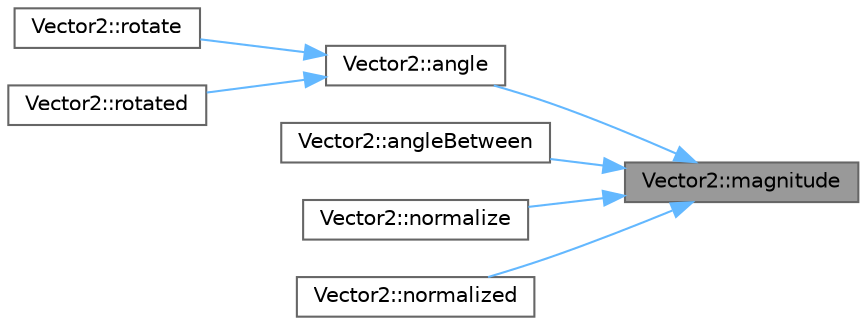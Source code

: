 digraph "Vector2::magnitude"
{
 // LATEX_PDF_SIZE
  bgcolor="transparent";
  edge [fontname=Helvetica,fontsize=10,labelfontname=Helvetica,labelfontsize=10];
  node [fontname=Helvetica,fontsize=10,shape=box,height=0.2,width=0.4];
  rankdir="RL";
  Node1 [id="Node000001",label="Vector2::magnitude",height=0.2,width=0.4,color="gray40", fillcolor="grey60", style="filled", fontcolor="black",tooltip=" "];
  Node1 -> Node2 [id="edge1_Node000001_Node000002",dir="back",color="steelblue1",style="solid",tooltip=" "];
  Node2 [id="Node000002",label="Vector2::angle",height=0.2,width=0.4,color="grey40", fillcolor="white", style="filled",URL="$class_vector2.html#a67e1634ddf593983c145c93e2743771c",tooltip=" "];
  Node2 -> Node3 [id="edge2_Node000002_Node000003",dir="back",color="steelblue1",style="solid",tooltip=" "];
  Node3 [id="Node000003",label="Vector2::rotate",height=0.2,width=0.4,color="grey40", fillcolor="white", style="filled",URL="$class_vector2.html#adc3073492103b3f90bba21e65c5fc5b4",tooltip=" "];
  Node2 -> Node4 [id="edge3_Node000002_Node000004",dir="back",color="steelblue1",style="solid",tooltip=" "];
  Node4 [id="Node000004",label="Vector2::rotated",height=0.2,width=0.4,color="grey40", fillcolor="white", style="filled",URL="$class_vector2.html#a1200121c8c781dbea973a9ca837fed66",tooltip=" "];
  Node1 -> Node5 [id="edge4_Node000001_Node000005",dir="back",color="steelblue1",style="solid",tooltip=" "];
  Node5 [id="Node000005",label="Vector2::angleBetween",height=0.2,width=0.4,color="grey40", fillcolor="white", style="filled",URL="$class_vector2.html#ab794df8d07d14866d366738da3e672c2",tooltip=" "];
  Node1 -> Node6 [id="edge5_Node000001_Node000006",dir="back",color="steelblue1",style="solid",tooltip=" "];
  Node6 [id="Node000006",label="Vector2::normalize",height=0.2,width=0.4,color="grey40", fillcolor="white", style="filled",URL="$class_vector2.html#abf921b268aff0012ec9b435fc35ad66a",tooltip=" "];
  Node1 -> Node7 [id="edge6_Node000001_Node000007",dir="back",color="steelblue1",style="solid",tooltip=" "];
  Node7 [id="Node000007",label="Vector2::normalized",height=0.2,width=0.4,color="grey40", fillcolor="white", style="filled",URL="$class_vector2.html#aafd49f60aa632ca5c47ea3c4f6c7575a",tooltip=" "];
}
